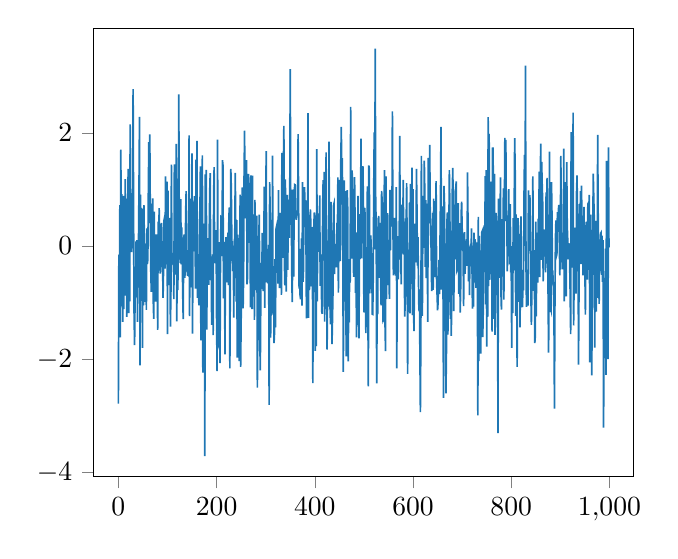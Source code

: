 % This file was created by matplotlib2tikz v0.6.17.
\begin{tikzpicture}

\definecolor{color0}{rgb}{0.122,0.467,0.706}

\begin{axis}[
xmin=-49.95, xmax=1048.95,
ymin=-4.069, ymax=3.846,
tick align=outside,
tick pos=left,
x grid style={white!69.02!black},
y grid style={white!69.02!black}
]
\addplot [semithick, color0, forget plot]
table {%
0 -2.781
1 -0.15
2 -1.04
3 0.721
4 -1.613
5 1.703
6 -0.319
7 0.917
8 -0.704
9 -1.336
10 0.887
11 -1.114
12 -0.056
13 -0.755
14 1.181
15 -0.875
16 0.837
17 -1.249
18 0.029
19 0.777
20 1.364
21 -1.185
22 0.469
23 -0.977
24 2.147
25 -0.027
26 0.083
27 -0.108
28 0.878
29 0.937
30 2.77
31 0.457
32 -1.224
33 -1.749
34 -0.92
35 -0.893
36 0.085
37 -0.575
38 0.107
39 -1.34
40 -0.216
41 0.086
42 1.059
43 2.283
44 -2.107
45 0.91
46 -0.88
47 0.674
48 0.208
49 -1.797
50 0.658
51 -1.048
52 0.722
53 0.065
54 -0.518
55 -0.985
56 0.045
57 -1.127
58 0.311
59 -0.318
60 -0.236
61 0.942
62 1.837
63 0.406
64 1.971
65 0.558
66 -0.421
67 -0.81
68 0.75
69 -0.329
70 0.842
71 -0.963
72 -1.287
73 0.609
74 -0.917
75 -0.027
76 -0.98
77 0.207
78 -0.653
79 -0.233
80 -1.48
81 0.432
82 -0.351
83 0.668
84 0.179
85 -0.485
86 -0.435
87 0.095
88 0.411
89 -0.08
90 -0.302
91 -0.914
92 -0.383
93 0.457
94 0.5
95 -0.397
96 1.229
97 -0.271
98 -0.293
99 1.139
100 -1.554
101 0.978
102 -0.691
103 -0.32
104 0.498
105 -0.384
106 -1.42
107 -0.806
108 1.439
109 -0.196
110 -0.267
111 -0.238
112 -0.12
113 -0.938
114 1.442
115 1.068
116 1.151
117 -0.505
118 1.803
119 -1.33
120 0.166
121 -0.777
122 -0.069
123 2.676
124 0.396
125 0.316
126 -0.3
127 0.827
128 -0.325
129 0.331
130 -0.123
131 -0.815
132 -1.288
133 0.12
134 0.207
135 -0.562
136 -0.477
137 0.568
138 0.972
139 -0.047
140 -0.399
141 -0.527
142 -0.19
143 -0.54
144 1.954
145 -1.235
146 0.609
147 0.837
148 -0.73
149 -0.261
150 1.635
151 -1.547
152 0.353
153 -0.095
154 0.656
155 0.88
156 0.559
157 -0.75
158 1.524
159 -0.736
160 1.855
161 -0.915
162 -0.235
163 -0.766
164 -1.048
165 0.017
166 0.544
167 1.409
168 -1.663
169 -0.208
170 0.212
171 1.6
172 -2.233
173 -1.357
174 0.397
175 0.013
176 -3.71
177 1.267
178 -1.195
179 1.343
180 -1.473
181 -0.181
182 -0.386
183 0.138
184 -0.684
185 0.238
186 0.958
187 1.286
188 -0.598
189 -0.297
190 -1.392
191 -0.365
192 -0.147
193 -1.571
194 0.881
195 1.395
196 -0.286
197 -0.29
198 0.281
199 0.227
200 -1.314
201 -2.206
202 1.878
203 -1.775
204 -1.742
205 -0.522
206 0.07
207 -2.065
208 -0.054
209 0.513
210 0.503
211 -0.177
212 1.517
213 1.427
214 -0.924
215 -0.742
216 0.072
217 -1.911
218 -0.451
219 0.159
220 -0.24
221 -0.64
222 -0.189
223 0.236
224 -0.691
225 0.512
226 0.684
227 -2.157
228 -0.616
229 1.363
230 0.992
231 0.121
232 -0.036
233 -0.44
234 -0.064
235 -1.264
236 0.083
237 0.153
238 1.29
239 0.33
240 -0.981
241 0.456
242 -1.97
243 0.202
244 -0.201
245 -0.229
246 -2.033
247 -0.224
248 0.908
249 -2.132
250 -1.316
251 -0.524
252 1.034
253 0.234
254 -1.099
255 -0.525
256 1.285
257 2.038
258 0.49
259 0.578
260 0.869
261 1.519
262 -0.677
263 -0.561
264 0.382
265 1.275
266 1.085
267 0.058
268 0.344
269 -1.084
270 1.246
271 -0.185
272 -1.115
273 1.245
274 -0.894
275 0.561
276 -0.051
277 -1.304
278 0.815
279 -0.124
280 -0.561
281 -0.776
282 0.536
283 -2.498
284 -1.506
285 -0.772
286 0.178
287 0.555
288 -1.635
289 -2.193
290 -0.922
291 -0.296
292 -0.669
293 0.234
294 -0.696
295 -0.793
296 -0.401
297 1.049
298 -1.09
299 0.38
300 0.543
301 1.674
302 -0.641
303 -0.179
304 -0.658
305 -0.493
306 0.019
307 -2.802
308 1.127
309 0.7
310 -1.615
311 -0.996
312 -1.217
313 -0.416
314 1.595
315 -1.186
316 -0.579
317 -1.713
318 -1.521
319 -0.229
320 -1.434
321 0.303
322 0.344
323 0.124
324 -0.024
325 -0.662
326 0.989
327 -0.407
328 -0.742
329 0.587
330 -0.259
331 0.124
332 -0.86
333 1.645
334 0.902
335 -0.21
336 1.369
337 2.121
338 -0.243
339 -0.692
340 1.177
341 0.23
342 -0.804
343 0.549
344 0.905
345 -0.422
346 0.822
347 0.369
348 0.145
349 0.907
350 3.122
351 0.626
352 0.986
353 -0.412
354 -0.991
355 -0.056
356 1.001
357 -0.539
358 0.857
359 1.086
360 1.081
361 0.629
362 0.464
363 0.534
364 0.59
365 0.576
366 1.976
367 0.791
368 -0.753
369 -0.05
370 -0.869
371 -0.94
372 -0.352
373 0.137
374 -1.051
375 1.131
376 -0.631
377 -0.416
378 0.961
379 1.039
380 0.777
381 0.714
382 0.183
383 -1.278
384 0.808
385 -0.775
386 2.346
387 -1.266
388 -0.214
389 -0.778
390 -0.149
391 0.647
392 0.367
393 -0.712
394 -0.073
395 0.333
396 -2.421
397 0.001
398 0.355
399 0.592
400 0.522
401 -1.849
402 -0.71
403 -1.766
404 1.713
405 -0.974
406 0.577
407 -0.103
408 0.424
409 0.237
410 0.897
411 -0.702
412 -0.505
413 -0.148
414 -1.151
415 -1.197
416 0.682
417 1.164
418 0.057
419 1.31
420 -1.335
421 0.188
422 -0.155
423 1.654
424 -0.454
425 -1.827
426 -0.814
427 0.095
428 -1.071
429 1.842
430 -0.684
431 -1.088
432 -1.382
433 0.78
434 -0.378
435 -1.732
436 -1.295
437 -0.822
438 0.708
439 0.746
440 -0.496
441 -0.022
442 0.025
443 0.023
444 -0.377
445 0.409
446 0.174
447 1.214
448 -0.821
449 0.084
450 1.168
451 0.281
452 -0.266
453 1.549
454 2.106
455 0.947
456 1.551
457 0.073
458 -2.221
459 -0.818
460 1.16
461 -0.097
462 0.971
463 -0.78
464 -1.945
465 -0.265
466 0.988
467 0.668
468 -2.034
469 -0.916
470 -1.349
471 -0.229
472 -0.643
473 2.459
474 0.12
475 -0.223
476 1.335
477 0.71
478 1.011
479 -0.544
480 0.809
481 1.215
482 0.434
483 -0.826
484 -0.443
485 -1.613
486 0.244
487 -1.392
488 0.887
489 -1.044
490 -1.628
491 0.563
492 -0.229
493 0.123
494 1.898
495 -0.216
496 0.405
497 1.054
498 1.409
499 0.688
500 -1.172
501 0.148
502 0.673
503 -0.95
504 -1.536
505 -0.215
506 -0.874
507 1.052
508 -0.918
509 -2.476
510 1.423
511 1.364
512 -0.834
513 -0.497
514 0.189
515 -0.088
516 -0.214
517 -1.202
518 -1.206
519 -0.545
520 1.009
521 2.008
522 -0.059
523 3.486
524 0.684
525 0.499
526 -2.424
527 -0.968
528 -1.204
529 0.243
530 0.531
531 0.282
532 -0.56
533 0.409
534 -0.583
535 -1.046
536 0.972
537 0.825
538 -0.765
539 -1.323
540 -1.306
541 0.733
542 1.34
543 -1.392
544 -1.856
545 1.23
546 -0.932
547 -0.222
548 0.58
549 -0.686
550 0.082
551 -0.61
552 -0.931
553 0.991
554 -0.071
555 0.839
556 0.414
557 0.343
558 2.379
559 0.512
560 -0.517
561 -0.05
562 0.498
563 0.431
564 -0.519
565 -0.442
566 1.042
567 -2.16
568 0.108
569 0.173
570 -0.587
571 -0.11
572 0.249
573 1.947
574 -0.238
575 -0.115
576 -0.676
577 0.733
578 -0.08
579 -0.096
580 1.169
581 0.07
582 0.432
583 -1.245
584 -1.045
585 0.488
586 0.378
587 1.112
588 0.042
589 -2.258
590 -0.46
591 -0.063
592 -0.589
593 0.773
594 -1.188
595 1.097
596 -0.667
597 0.33
598 1.386
599 -1.22
600 1.007
601 -1.116
602 -1.501
603 -0.412
604 0.396
605 -0.287
606 -0.047
607 1.363
608 0.693
609 -0.347
610 0.158
611 -0.525
612 -1.14
613 -0.765
614 -1.894
615 -2.933
616 -1.511
617 1.591
618 0.101
619 -1.231
620 0.472
621 0.887
622 -0.031
623 1.507
624 0.946
625 -0.366
626 0.81
627 -0.565
628 0.749
629 0.035
630 -1.34
631 1.559
632 0.418
633 0.431
634 1.786
635 0.59
636 0.052
637 -0.052
638 -0.795
639 -0.01
640 0.588
641 -0.772
642 0.838
643 -0.313
644 0.794
645 -0.549
646 0.493
647 1.145
648 -0.641
649 -0.858
650 -1.133
651 -1.0
652 -0.539
653 -0.246
654 -0.85
655 0.108
656 0.942
657 2.104
658 -0.767
659 0.701
660 -0.323
661 -0.489
662 -2.68
663 1.063
664 0.76
665 -0.267
666 -1.038
667 -2.602
668 -1.911
669 0.417
670 0.596
671 -1.561
672 -0.556
673 0.289
674 1.339
675 0.692
676 -1.283
677 -0.263
678 -1.585
679 -0.55
680 0.995
681 1.382
682 0.514
683 -1.15
684 0.044
685 -0.236
686 0.971
687 1.023
688 1.142
689 -0.425
690 -0.395
691 0.37
692 0.758
693 -0.845
694 -0.438
695 0.406
696 -1.173
697 -0.793
698 0.557
699 0.786
700 0.322
701 0.156
702 -0.109
703 -1.062
704 -0.128
705 0.246
706 -0.491
707 -0.061
708 -0.001
709 -0.089
710 -0.348
711 1.299
712 0.399
713 -0.622
714 -0.016
715 -0.865
716 -0.039
717 -0.002
718 -0.36
719 0.312
720 -0.277
721 -1.105
722 -0.334
723 -1.067
724 0.238
725 -0.642
726 0.121
727 0.056
728 -0.739
729 0.065
730 -0.08
731 -0.417
732 -2.99
733 0.515
734 -2.031
735 0.179
736 -0.499
737 -0.077
738 -1.897
739 -0.573
740 0.241
741 0.263
742 -1.609
743 -1.145
744 -0.262
745 0.366
746 -0.439
747 1.236
748 -1.027
749 1.339
750 -1.773
751 0.515
752 -1.25
753 2.278
754 -0.705
755 1.982
756 -0.596
757 0.74
758 1.136
759 -0.476
760 0.25
761 -1.512
762 1.728
763 1.728
764 0.25
765 -1.286
766 1.275
767 -1.569
768 -1.077
769 0.586
770 0.417
771 -0.854
772 -0.31
773 -3.303
774 0.839
775 -0.56
776 -0.032
777 -0.125
778 1.212
779 -0.802
780 -1.123
781 0.476
782 0.379
783 -0.54
784 1.019
785 -0.946
786 0.605
787 1.912
788 0.44
789 1.875
790 0.548
791 0.498
792 -0.445
793 0.005
794 0.094
795 1.006
796 0.054
797 -0.324
798 0.739
799 -0.465
800 -0.344
801 -1.799
802 0.0
803 -1.182
804 0.492
805 -0.431
806 0.653
807 1.907
808 1.349
809 -1.232
810 0.559
811 -0.632
812 -2.134
813 -0.113
814 0.492
815 -0.064
816 -0.986
817 0.217
818 -1.433
819 0.188
820 0.524
821 -1.08
822 -0.42
823 -1.077
824 -0.481
825 -0.782
826 0.871
827 1.609
828 0.005
829 3.185
830 -0.287
831 -1.073
832 -0.652
833 -0.418
834 -1.051
835 0.985
836 0.625
837 0.597
838 0.9
839 -0.283
840 -0.836
841 -1.389
842 -0.815
843 -0.043
844 1.23
845 -0.452
846 -0.792
847 -0.071
848 -1.711
849 -1.59
850 0.433
851 -1.241
852 0.239
853 -0.384
854 -0.647
855 0.478
856 0.304
857 1.314
858 -0.55
859 0.942
860 1.808
861 -0.245
862 1.485
863 1.089
864 0.787
865 -0.623
866 0.201
867 0.292
868 -0.023
869 0.083
870 -0.465
871 0.946
872 -0.158
873 1.206
874 0.07
875 -0.822
876 -1.88
877 -0.89
878 1.667
879 -1.166
880 -1.085
881 -1.124
882 1.128
883 0.53
884 -0.582
885 -0.546
886 -0.771
887 -1.173
888 -2.871
889 -0.961
890 0.129
891 0.453
892 -0.178
893 -0.144
894 0.601
895 0.297
896 0.636
897 0.725
898 0.01
899 -0.518
900 0.289
901 1.593
902 0.326
903 -0.146
904 -0.41
905 -0.263
906 0.018
907 1.719
908 -0.975
909 1.129
910 -0.732
911 -0.069
912 -0.887
913 1.483
914 0.371
915 0.121
916 -0.234
917 -0.034
918 0.049
919 -0.302
920 -0.854
921 -1.555
922 2.011
923 0.895
924 0.968
925 -0.381
926 2.355
927 -1.402
928 -0.698
929 0.077
930 0.325
931 0.166
932 -0.838
933 0.954
934 1.248
935 0.367
936 0.23
937 -2.091
938 -0.744
939 0.742
940 0.304
941 0.968
942 -0.318
943 1.066
944 0.464
945 0.536
946 -0.516
947 -0.168
948 0.691
949 -0.351
950 -0.434
951 -1.211
952 0.329
953 0.43
954 0.049
955 -0.592
956 0.742
957 0.759
958 0.084
959 0.902
960 -2.053
961 -1.249
962 0.555
963 -0.689
964 -2.282
965 -0.789
966 0.115
967 1.277
968 0.88
969 0.509
970 -1.793
971 -0.228
972 0.443
973 -1.157
974 -0.241
975 -0.914
976 1.964
977 0.594
978 -0.308
979 -1.02
980 0.006
981 -0.049
982 0.225
983 0.239
984 -0.509
985 0.186
986 -0.631
987 0.104
988 -3.204
989 -1.518
990 -1.709
991 -1.037
992 -0.046
993 -2.273
994 1.503
995 0.159
996 0.06
997 -1.995
998 1.741
999 -0.024
};
\end{axis}

\end{tikzpicture}